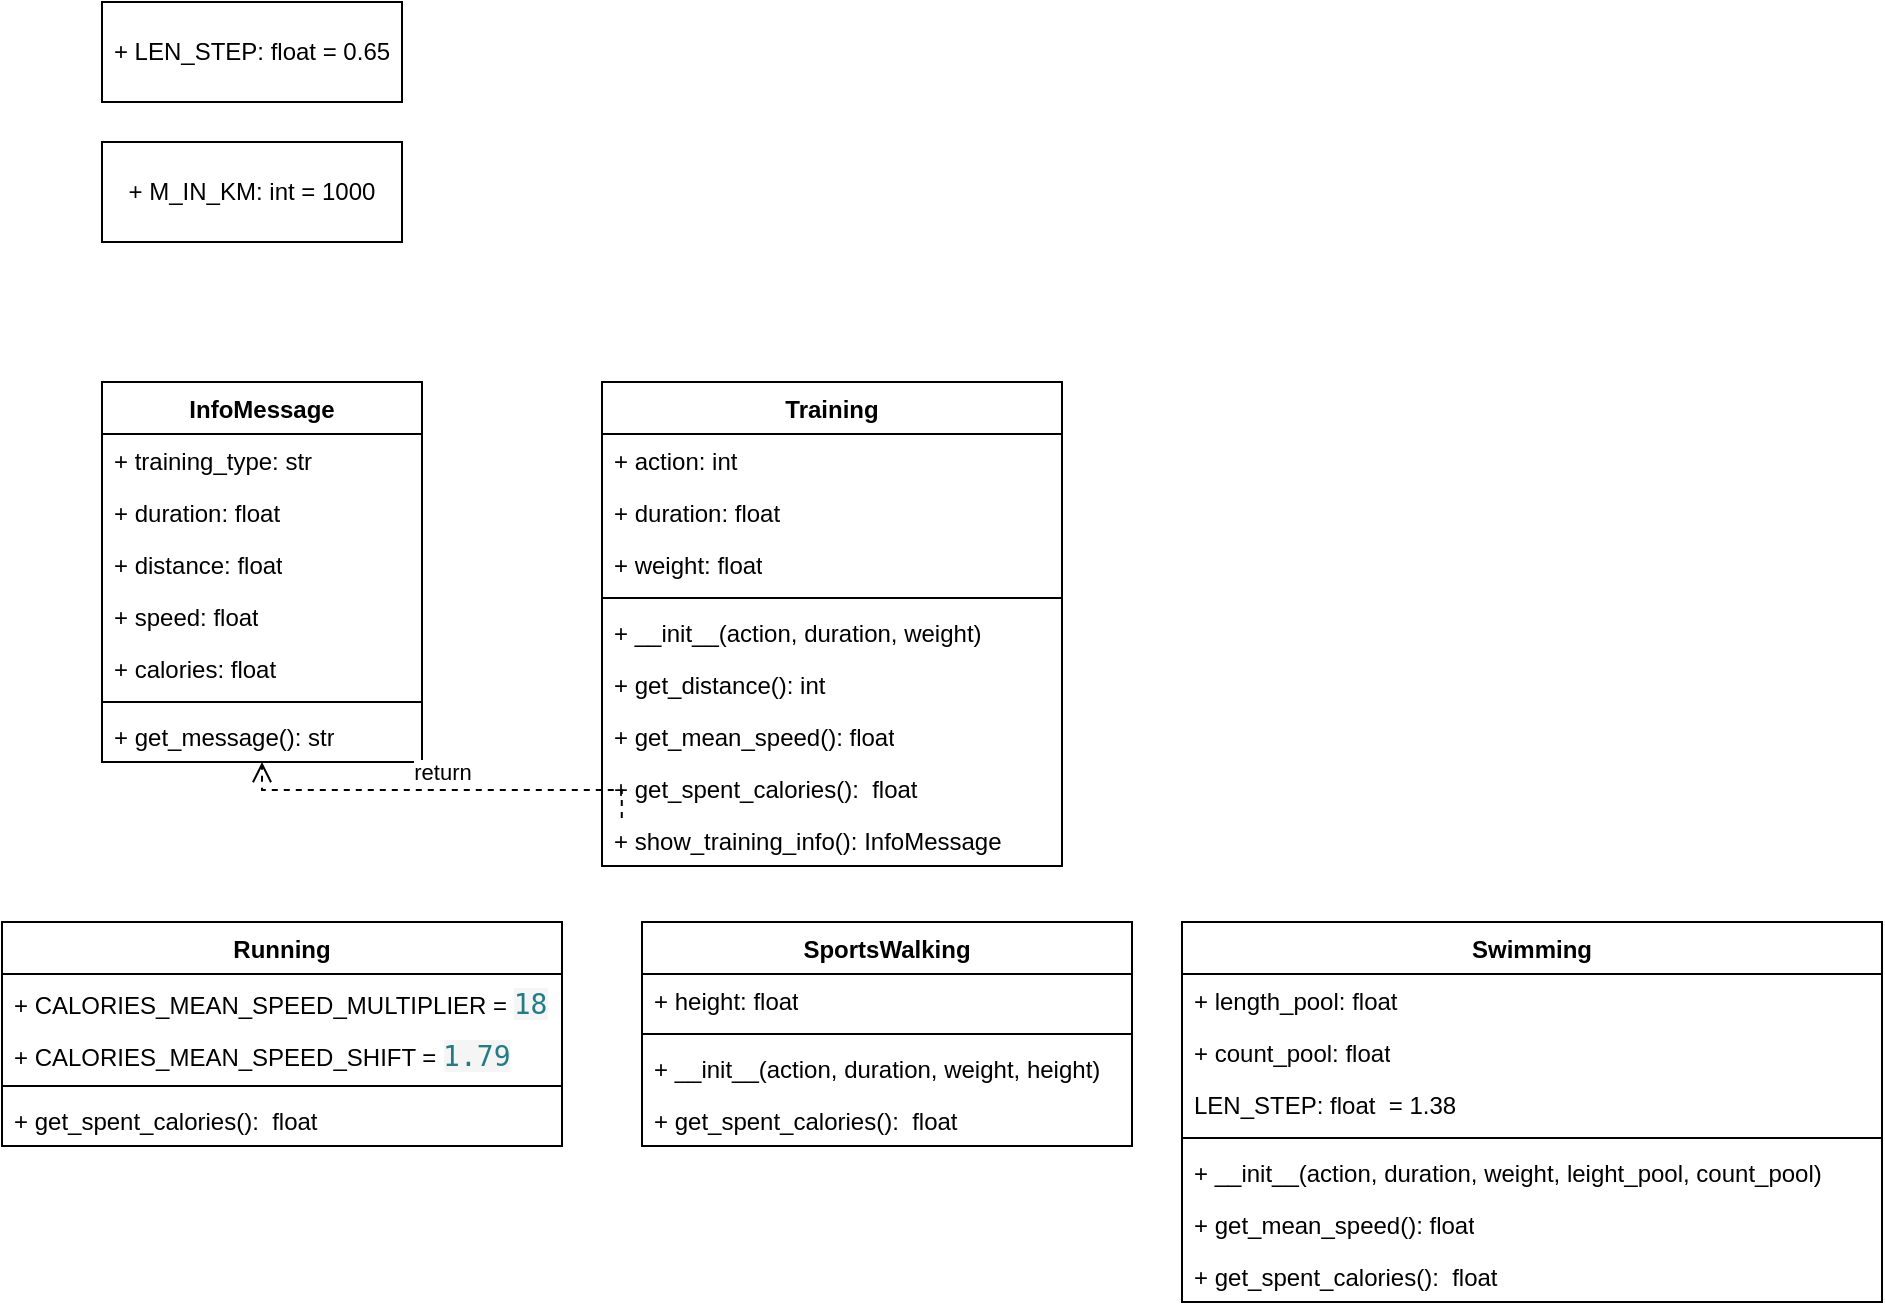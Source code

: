 <mxfile version="21.6.5" type="github">
  <diagram name="Страница 1" id="kfLF2REzB3H_7ifGnzV5">
    <mxGraphModel dx="994" dy="1754" grid="1" gridSize="10" guides="1" tooltips="1" connect="1" arrows="1" fold="1" page="1" pageScale="1" pageWidth="827" pageHeight="1169" math="0" shadow="0">
      <root>
        <mxCell id="0" />
        <mxCell id="1" parent="0" />
        <mxCell id="1kpUXQHdSp6A9Fut1k5Q-11" value="Training" style="swimlane;fontStyle=1;align=center;verticalAlign=top;childLayout=stackLayout;horizontal=1;startSize=26;horizontalStack=0;resizeParent=1;resizeParentMax=0;resizeLast=0;collapsible=1;marginBottom=0;whiteSpace=wrap;html=1;" parent="1" vertex="1">
          <mxGeometry x="310" y="70" width="230" height="242" as="geometry">
            <mxRectangle x="330" y="120" width="90" height="30" as="alternateBounds" />
          </mxGeometry>
        </mxCell>
        <mxCell id="1kpUXQHdSp6A9Fut1k5Q-14" value="+ action: int" style="text;strokeColor=none;fillColor=none;align=left;verticalAlign=top;spacingLeft=4;spacingRight=4;overflow=hidden;rotatable=0;points=[[0,0.5],[1,0.5]];portConstraint=eastwest;whiteSpace=wrap;html=1;" parent="1kpUXQHdSp6A9Fut1k5Q-11" vertex="1">
          <mxGeometry y="26" width="230" height="26" as="geometry" />
        </mxCell>
        <mxCell id="1kpUXQHdSp6A9Fut1k5Q-57" value="+ duration: float&lt;br&gt;" style="text;strokeColor=none;fillColor=none;align=left;verticalAlign=top;spacingLeft=4;spacingRight=4;overflow=hidden;rotatable=0;points=[[0,0.5],[1,0.5]];portConstraint=eastwest;whiteSpace=wrap;html=1;" parent="1kpUXQHdSp6A9Fut1k5Q-11" vertex="1">
          <mxGeometry y="52" width="230" height="26" as="geometry" />
        </mxCell>
        <mxCell id="1kpUXQHdSp6A9Fut1k5Q-58" value="+ weight: float" style="text;strokeColor=none;fillColor=none;align=left;verticalAlign=top;spacingLeft=4;spacingRight=4;overflow=hidden;rotatable=0;points=[[0,0.5],[1,0.5]];portConstraint=eastwest;whiteSpace=wrap;html=1;" parent="1kpUXQHdSp6A9Fut1k5Q-11" vertex="1">
          <mxGeometry y="78" width="230" height="26" as="geometry" />
        </mxCell>
        <mxCell id="1kpUXQHdSp6A9Fut1k5Q-13" value="" style="line;strokeWidth=1;fillColor=none;align=left;verticalAlign=middle;spacingTop=-1;spacingLeft=3;spacingRight=3;rotatable=0;labelPosition=right;points=[];portConstraint=eastwest;strokeColor=inherit;" parent="1kpUXQHdSp6A9Fut1k5Q-11" vertex="1">
          <mxGeometry y="104" width="230" height="8" as="geometry" />
        </mxCell>
        <mxCell id="1kpUXQHdSp6A9Fut1k5Q-56" value="+ __init__(action, duration, weight)" style="text;strokeColor=none;fillColor=none;align=left;verticalAlign=top;spacingLeft=4;spacingRight=4;overflow=hidden;rotatable=0;points=[[0,0.5],[1,0.5]];portConstraint=eastwest;whiteSpace=wrap;html=1;" parent="1kpUXQHdSp6A9Fut1k5Q-11" vertex="1">
          <mxGeometry y="112" width="230" height="26" as="geometry" />
        </mxCell>
        <mxCell id="1kpUXQHdSp6A9Fut1k5Q-59" value="+ get_distance(): int&lt;br&gt;" style="text;strokeColor=none;fillColor=none;align=left;verticalAlign=top;spacingLeft=4;spacingRight=4;overflow=hidden;rotatable=0;points=[[0,0.5],[1,0.5]];portConstraint=eastwest;whiteSpace=wrap;html=1;" parent="1kpUXQHdSp6A9Fut1k5Q-11" vertex="1">
          <mxGeometry y="138" width="230" height="26" as="geometry" />
        </mxCell>
        <mxCell id="1kpUXQHdSp6A9Fut1k5Q-20" value="+&amp;nbsp;get_mean_speed(): float" style="text;strokeColor=none;fillColor=none;align=left;verticalAlign=top;spacingLeft=4;spacingRight=4;overflow=hidden;rotatable=0;points=[[0,0.5],[1,0.5]];portConstraint=eastwest;whiteSpace=wrap;html=1;" parent="1kpUXQHdSp6A9Fut1k5Q-11" vertex="1">
          <mxGeometry y="164" width="230" height="26" as="geometry" />
        </mxCell>
        <mxCell id="1kpUXQHdSp6A9Fut1k5Q-21" value="+&amp;nbsp;get_spent_calories():&amp;nbsp; float" style="text;strokeColor=none;fillColor=none;align=left;verticalAlign=top;spacingLeft=4;spacingRight=4;overflow=hidden;rotatable=0;points=[[0,0.5],[1,0.5]];portConstraint=eastwest;whiteSpace=wrap;html=1;" parent="1kpUXQHdSp6A9Fut1k5Q-11" vertex="1">
          <mxGeometry y="190" width="230" height="26" as="geometry" />
        </mxCell>
        <mxCell id="1kpUXQHdSp6A9Fut1k5Q-23" value="+&amp;nbsp;show_training_info():&amp;nbsp;InfoMessage" style="text;strokeColor=none;fillColor=none;align=left;verticalAlign=top;spacingLeft=4;spacingRight=4;overflow=hidden;rotatable=0;points=[[0,0.5],[1,0.5]];portConstraint=eastwest;whiteSpace=wrap;html=1;" parent="1kpUXQHdSp6A9Fut1k5Q-11" vertex="1">
          <mxGeometry y="216" width="230" height="26" as="geometry" />
        </mxCell>
        <mxCell id="1kpUXQHdSp6A9Fut1k5Q-30" value="InfoMessage" style="swimlane;fontStyle=1;align=center;verticalAlign=top;childLayout=stackLayout;horizontal=1;startSize=26;horizontalStack=0;resizeParent=1;resizeParentMax=0;resizeLast=0;collapsible=1;marginBottom=0;whiteSpace=wrap;html=1;" parent="1" vertex="1">
          <mxGeometry x="60" y="70" width="160" height="190" as="geometry" />
        </mxCell>
        <mxCell id="1kpUXQHdSp6A9Fut1k5Q-37" value="+&amp;nbsp;training_type: str" style="text;strokeColor=none;fillColor=none;align=left;verticalAlign=top;spacingLeft=4;spacingRight=4;overflow=hidden;rotatable=0;points=[[0,0.5],[1,0.5]];portConstraint=eastwest;whiteSpace=wrap;html=1;" parent="1kpUXQHdSp6A9Fut1k5Q-30" vertex="1">
          <mxGeometry y="26" width="160" height="26" as="geometry" />
        </mxCell>
        <mxCell id="1kpUXQHdSp6A9Fut1k5Q-39" value="+&amp;nbsp;duration: float" style="text;strokeColor=none;fillColor=none;align=left;verticalAlign=top;spacingLeft=4;spacingRight=4;overflow=hidden;rotatable=0;points=[[0,0.5],[1,0.5]];portConstraint=eastwest;whiteSpace=wrap;html=1;" parent="1kpUXQHdSp6A9Fut1k5Q-30" vertex="1">
          <mxGeometry y="52" width="160" height="26" as="geometry" />
        </mxCell>
        <mxCell id="1kpUXQHdSp6A9Fut1k5Q-38" value="+ distance: float" style="text;strokeColor=none;fillColor=none;align=left;verticalAlign=top;spacingLeft=4;spacingRight=4;overflow=hidden;rotatable=0;points=[[0,0.5],[1,0.5]];portConstraint=eastwest;whiteSpace=wrap;html=1;" parent="1kpUXQHdSp6A9Fut1k5Q-30" vertex="1">
          <mxGeometry y="78" width="160" height="26" as="geometry" />
        </mxCell>
        <mxCell id="1kpUXQHdSp6A9Fut1k5Q-36" value="+&amp;nbsp;speed: float" style="text;strokeColor=none;fillColor=none;align=left;verticalAlign=top;spacingLeft=4;spacingRight=4;overflow=hidden;rotatable=0;points=[[0,0.5],[1,0.5]];portConstraint=eastwest;whiteSpace=wrap;html=1;" parent="1kpUXQHdSp6A9Fut1k5Q-30" vertex="1">
          <mxGeometry y="104" width="160" height="26" as="geometry" />
        </mxCell>
        <mxCell id="1kpUXQHdSp6A9Fut1k5Q-31" value="+&amp;nbsp;calories: float" style="text;strokeColor=none;fillColor=none;align=left;verticalAlign=top;spacingLeft=4;spacingRight=4;overflow=hidden;rotatable=0;points=[[0,0.5],[1,0.5]];portConstraint=eastwest;whiteSpace=wrap;html=1;" parent="1kpUXQHdSp6A9Fut1k5Q-30" vertex="1">
          <mxGeometry y="130" width="160" height="26" as="geometry" />
        </mxCell>
        <mxCell id="1kpUXQHdSp6A9Fut1k5Q-32" value="" style="line;strokeWidth=1;fillColor=none;align=left;verticalAlign=middle;spacingTop=-1;spacingLeft=3;spacingRight=3;rotatable=0;labelPosition=right;points=[];portConstraint=eastwest;strokeColor=inherit;" parent="1kpUXQHdSp6A9Fut1k5Q-30" vertex="1">
          <mxGeometry y="156" width="160" height="8" as="geometry" />
        </mxCell>
        <mxCell id="1kpUXQHdSp6A9Fut1k5Q-33" value="+&amp;nbsp;get_message(): str" style="text;strokeColor=none;fillColor=none;align=left;verticalAlign=top;spacingLeft=4;spacingRight=4;overflow=hidden;rotatable=0;points=[[0,0.5],[1,0.5]];portConstraint=eastwest;whiteSpace=wrap;html=1;" parent="1kpUXQHdSp6A9Fut1k5Q-30" vertex="1">
          <mxGeometry y="164" width="160" height="26" as="geometry" />
        </mxCell>
        <mxCell id="1kpUXQHdSp6A9Fut1k5Q-40" value="return" style="html=1;verticalAlign=bottom;endArrow=open;dashed=1;endSize=8;edgeStyle=elbowEdgeStyle;elbow=vertical;curved=0;rounded=0;exitX=0.043;exitY=0.077;exitDx=0;exitDy=0;exitPerimeter=0;" parent="1" source="1kpUXQHdSp6A9Fut1k5Q-23" target="1kpUXQHdSp6A9Fut1k5Q-30" edge="1">
          <mxGeometry relative="1" as="geometry">
            <mxPoint x="310" y="160" as="sourcePoint" />
            <mxPoint x="220" y="170" as="targetPoint" />
          </mxGeometry>
        </mxCell>
        <mxCell id="1kpUXQHdSp6A9Fut1k5Q-41" value="Running" style="swimlane;fontStyle=1;align=center;verticalAlign=top;childLayout=stackLayout;horizontal=1;startSize=26;horizontalStack=0;resizeParent=1;resizeParentMax=0;resizeLast=0;collapsible=1;marginBottom=0;whiteSpace=wrap;html=1;" parent="1" vertex="1">
          <mxGeometry x="10" y="340" width="280" height="112" as="geometry" />
        </mxCell>
        <mxCell id="1kpUXQHdSp6A9Fut1k5Q-61" value="+&amp;nbsp;CALORIES_MEAN_SPEED_MULTIPLIER = &lt;span style=&quot;box-sizing: inherit; color: rgb(35, 123, 134); font-family: Menlo, &amp;quot;Ubuntu Mono&amp;quot;, consolas, source-code-pro, monospace; font-size: 14px; background-color: rgb(245, 245, 245);&quot; class=&quot;hljs-number&quot;&gt;18&lt;/span&gt;" style="text;strokeColor=none;fillColor=none;align=left;verticalAlign=top;spacingLeft=4;spacingRight=4;overflow=hidden;rotatable=0;points=[[0,0.5],[1,0.5]];portConstraint=eastwest;whiteSpace=wrap;html=1;" parent="1kpUXQHdSp6A9Fut1k5Q-41" vertex="1">
          <mxGeometry y="26" width="280" height="26" as="geometry" />
        </mxCell>
        <mxCell id="1kpUXQHdSp6A9Fut1k5Q-42" value="+&amp;nbsp;CALORIES_MEAN_SPEED_SHIFT = &lt;span style=&quot;box-sizing: inherit; color: rgb(35, 123, 134); font-family: Menlo, &amp;quot;Ubuntu Mono&amp;quot;, consolas, source-code-pro, monospace; font-size: 14px; background-color: rgb(245, 245, 245);&quot; class=&quot;hljs-number&quot;&gt;1.79&lt;/span&gt;" style="text;strokeColor=none;fillColor=none;align=left;verticalAlign=top;spacingLeft=4;spacingRight=4;overflow=hidden;rotatable=0;points=[[0,0.5],[1,0.5]];portConstraint=eastwest;whiteSpace=wrap;html=1;" parent="1kpUXQHdSp6A9Fut1k5Q-41" vertex="1">
          <mxGeometry y="52" width="280" height="26" as="geometry" />
        </mxCell>
        <mxCell id="1kpUXQHdSp6A9Fut1k5Q-43" value="" style="line;strokeWidth=1;fillColor=none;align=left;verticalAlign=middle;spacingTop=-1;spacingLeft=3;spacingRight=3;rotatable=0;labelPosition=right;points=[];portConstraint=eastwest;strokeColor=inherit;" parent="1kpUXQHdSp6A9Fut1k5Q-41" vertex="1">
          <mxGeometry y="78" width="280" height="8" as="geometry" />
        </mxCell>
        <mxCell id="1kpUXQHdSp6A9Fut1k5Q-44" value="+&amp;nbsp;get_spent_calories():&amp;nbsp; float" style="text;strokeColor=none;fillColor=none;align=left;verticalAlign=top;spacingLeft=4;spacingRight=4;overflow=hidden;rotatable=0;points=[[0,0.5],[1,0.5]];portConstraint=eastwest;whiteSpace=wrap;html=1;" parent="1kpUXQHdSp6A9Fut1k5Q-41" vertex="1">
          <mxGeometry y="86" width="280" height="26" as="geometry" />
        </mxCell>
        <mxCell id="1kpUXQHdSp6A9Fut1k5Q-45" value="SportsWalking" style="swimlane;fontStyle=1;align=center;verticalAlign=top;childLayout=stackLayout;horizontal=1;startSize=26;horizontalStack=0;resizeParent=1;resizeParentMax=0;resizeLast=0;collapsible=1;marginBottom=0;whiteSpace=wrap;html=1;" parent="1" vertex="1">
          <mxGeometry x="330" y="340" width="245" height="112" as="geometry" />
        </mxCell>
        <mxCell id="1kpUXQHdSp6A9Fut1k5Q-46" value="+&amp;nbsp;height: float" style="text;strokeColor=none;fillColor=none;align=left;verticalAlign=top;spacingLeft=4;spacingRight=4;overflow=hidden;rotatable=0;points=[[0,0.5],[1,0.5]];portConstraint=eastwest;whiteSpace=wrap;html=1;" parent="1kpUXQHdSp6A9Fut1k5Q-45" vertex="1">
          <mxGeometry y="26" width="245" height="26" as="geometry" />
        </mxCell>
        <mxCell id="1kpUXQHdSp6A9Fut1k5Q-47" value="" style="line;strokeWidth=1;fillColor=none;align=left;verticalAlign=middle;spacingTop=-1;spacingLeft=3;spacingRight=3;rotatable=0;labelPosition=right;points=[];portConstraint=eastwest;strokeColor=inherit;" parent="1kpUXQHdSp6A9Fut1k5Q-45" vertex="1">
          <mxGeometry y="52" width="245" height="8" as="geometry" />
        </mxCell>
        <mxCell id="1kpUXQHdSp6A9Fut1k5Q-48" value="+ __init__(action, duration, weight, height)" style="text;strokeColor=none;fillColor=none;align=left;verticalAlign=top;spacingLeft=4;spacingRight=4;overflow=hidden;rotatable=0;points=[[0,0.5],[1,0.5]];portConstraint=eastwest;whiteSpace=wrap;html=1;" parent="1kpUXQHdSp6A9Fut1k5Q-45" vertex="1">
          <mxGeometry y="60" width="245" height="26" as="geometry" />
        </mxCell>
        <mxCell id="1kpUXQHdSp6A9Fut1k5Q-64" value="+&amp;nbsp;get_spent_calories():&amp;nbsp; float" style="text;strokeColor=none;fillColor=none;align=left;verticalAlign=top;spacingLeft=4;spacingRight=4;overflow=hidden;rotatable=0;points=[[0,0.5],[1,0.5]];portConstraint=eastwest;whiteSpace=wrap;html=1;" parent="1kpUXQHdSp6A9Fut1k5Q-45" vertex="1">
          <mxGeometry y="86" width="245" height="26" as="geometry" />
        </mxCell>
        <mxCell id="1kpUXQHdSp6A9Fut1k5Q-49" value="Swimming" style="swimlane;fontStyle=1;align=center;verticalAlign=top;childLayout=stackLayout;horizontal=1;startSize=26;horizontalStack=0;resizeParent=1;resizeParentMax=0;resizeLast=0;collapsible=1;marginBottom=0;whiteSpace=wrap;html=1;direction=east;" parent="1" vertex="1">
          <mxGeometry x="600" y="340" width="350" height="190" as="geometry" />
        </mxCell>
        <mxCell id="1kpUXQHdSp6A9Fut1k5Q-50" value="+&amp;nbsp;length_pool: float" style="text;strokeColor=none;fillColor=none;align=left;verticalAlign=top;spacingLeft=4;spacingRight=4;overflow=hidden;rotatable=0;points=[[0,0.5],[1,0.5]];portConstraint=eastwest;whiteSpace=wrap;html=1;" parent="1kpUXQHdSp6A9Fut1k5Q-49" vertex="1">
          <mxGeometry y="26" width="350" height="26" as="geometry" />
        </mxCell>
        <mxCell id="1kpUXQHdSp6A9Fut1k5Q-65" value="+&amp;nbsp;count_pool: float" style="text;strokeColor=none;fillColor=none;align=left;verticalAlign=top;spacingLeft=4;spacingRight=4;overflow=hidden;rotatable=0;points=[[0,0.5],[1,0.5]];portConstraint=eastwest;whiteSpace=wrap;html=1;" parent="1kpUXQHdSp6A9Fut1k5Q-49" vertex="1">
          <mxGeometry y="52" width="350" height="26" as="geometry" />
        </mxCell>
        <mxCell id="1kpUXQHdSp6A9Fut1k5Q-67" value="LEN_STEP: float&amp;nbsp; =&amp;nbsp;1.38" style="text;strokeColor=none;fillColor=none;align=left;verticalAlign=top;spacingLeft=4;spacingRight=4;overflow=hidden;rotatable=0;points=[[0,0.5],[1,0.5]];portConstraint=eastwest;whiteSpace=wrap;html=1;" parent="1kpUXQHdSp6A9Fut1k5Q-49" vertex="1">
          <mxGeometry y="78" width="350" height="26" as="geometry" />
        </mxCell>
        <mxCell id="1kpUXQHdSp6A9Fut1k5Q-51" value="" style="line;strokeWidth=1;fillColor=none;align=left;verticalAlign=middle;spacingTop=-1;spacingLeft=3;spacingRight=3;rotatable=0;labelPosition=right;points=[];portConstraint=eastwest;strokeColor=inherit;" parent="1kpUXQHdSp6A9Fut1k5Q-49" vertex="1">
          <mxGeometry y="104" width="350" height="8" as="geometry" />
        </mxCell>
        <mxCell id="1kpUXQHdSp6A9Fut1k5Q-52" value="+ __init__(action, duration, weight, leight_pool, count_pool)" style="text;strokeColor=none;fillColor=none;align=left;verticalAlign=top;spacingLeft=4;spacingRight=4;overflow=hidden;rotatable=0;points=[[0,0.5],[1,0.5]];portConstraint=eastwest;whiteSpace=wrap;html=1;" parent="1kpUXQHdSp6A9Fut1k5Q-49" vertex="1">
          <mxGeometry y="112" width="350" height="26" as="geometry" />
        </mxCell>
        <mxCell id="HvewUR6T0bhWCaf1U4NI-1" value="+&amp;nbsp;get_mean_speed(): float" style="text;strokeColor=none;fillColor=none;align=left;verticalAlign=top;spacingLeft=4;spacingRight=4;overflow=hidden;rotatable=0;points=[[0,0.5],[1,0.5]];portConstraint=eastwest;whiteSpace=wrap;html=1;" vertex="1" parent="1kpUXQHdSp6A9Fut1k5Q-49">
          <mxGeometry y="138" width="350" height="26" as="geometry" />
        </mxCell>
        <mxCell id="1kpUXQHdSp6A9Fut1k5Q-66" value="+&amp;nbsp;get_spent_calories():&amp;nbsp; float" style="text;strokeColor=none;fillColor=none;align=left;verticalAlign=top;spacingLeft=4;spacingRight=4;overflow=hidden;rotatable=0;points=[[0,0.5],[1,0.5]];portConstraint=eastwest;whiteSpace=wrap;html=1;" parent="1kpUXQHdSp6A9Fut1k5Q-49" vertex="1">
          <mxGeometry y="164" width="350" height="26" as="geometry" />
        </mxCell>
        <mxCell id="1kpUXQHdSp6A9Fut1k5Q-68" value="+&amp;nbsp;LEN_STEP: float = 0.65" style="html=1;whiteSpace=wrap;" parent="1" vertex="1">
          <mxGeometry x="60" y="-120" width="150" height="50" as="geometry" />
        </mxCell>
        <mxCell id="1kpUXQHdSp6A9Fut1k5Q-69" value="+&amp;nbsp;M_IN_KM: int = 1000" style="html=1;whiteSpace=wrap;" parent="1" vertex="1">
          <mxGeometry x="60" y="-50" width="150" height="50" as="geometry" />
        </mxCell>
      </root>
    </mxGraphModel>
  </diagram>
</mxfile>
